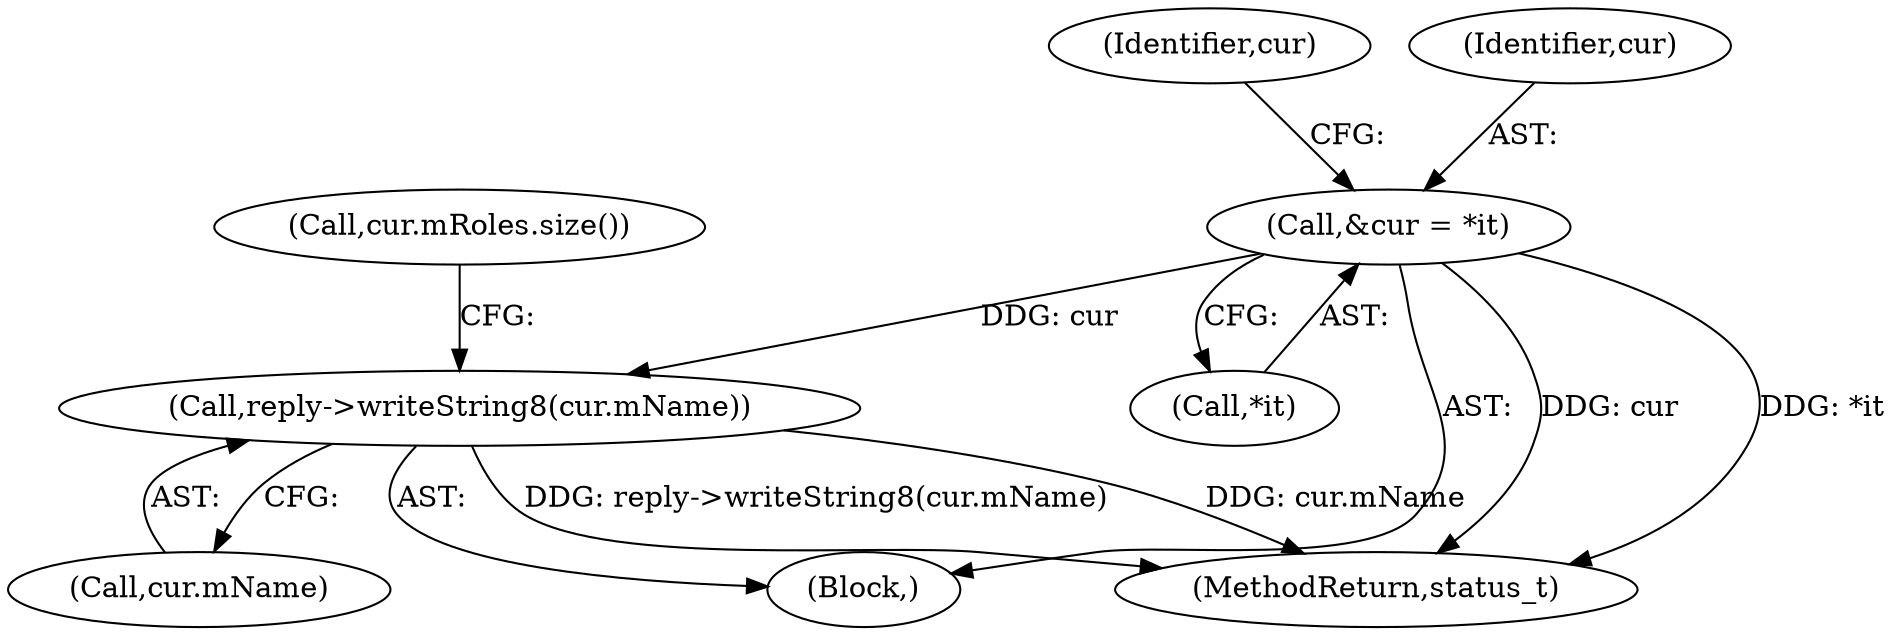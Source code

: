 digraph "0_Android_db829699d3293f254a7387894303451a91278986@API" {
"1000164" [label="(Call,reply->writeString8(cur.mName))"];
"1000160" [label="(Call,&cur = *it)"];
"1001364" [label="(MethodReturn,status_t)"];
"1000166" [label="(Identifier,cur)"];
"1000169" [label="(Call,cur.mRoles.size())"];
"1000164" [label="(Call,reply->writeString8(cur.mName))"];
"1000160" [label="(Call,&cur = *it)"];
"1000165" [label="(Call,cur.mName)"];
"1000162" [label="(Call,*it)"];
"1000161" [label="(Identifier,cur)"];
"1000158" [label="(Block,)"];
"1000164" -> "1000158"  [label="AST: "];
"1000164" -> "1000165"  [label="CFG: "];
"1000165" -> "1000164"  [label="AST: "];
"1000169" -> "1000164"  [label="CFG: "];
"1000164" -> "1001364"  [label="DDG: reply->writeString8(cur.mName)"];
"1000164" -> "1001364"  [label="DDG: cur.mName"];
"1000160" -> "1000164"  [label="DDG: cur"];
"1000160" -> "1000158"  [label="AST: "];
"1000160" -> "1000162"  [label="CFG: "];
"1000161" -> "1000160"  [label="AST: "];
"1000162" -> "1000160"  [label="AST: "];
"1000166" -> "1000160"  [label="CFG: "];
"1000160" -> "1001364"  [label="DDG: *it"];
"1000160" -> "1001364"  [label="DDG: cur"];
}

